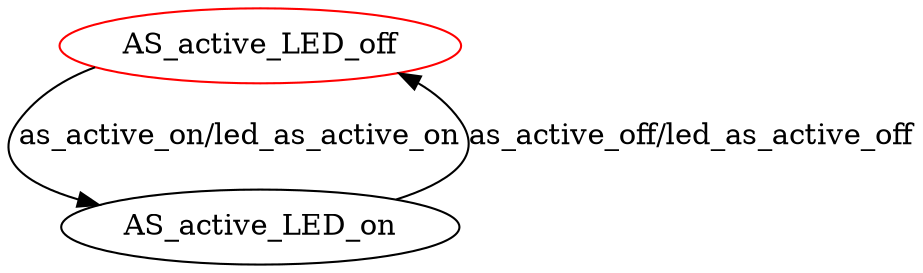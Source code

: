 digraph G {
label=""
AS_active_LED_off [color="red"]
AS_active_LED_off
AS_active_LED_on
AS_active_LED_off [label="AS_active_LED_off"];
AS_active_LED_off -> AS_active_LED_on[label="as_active_on/led_as_active_on"]
AS_active_LED_on [label="AS_active_LED_on"];
AS_active_LED_on -> AS_active_LED_off[label="as_active_off/led_as_active_off"]
}